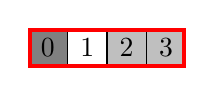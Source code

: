 \begin{tikzpicture}[every node/.style={minimum size=.5cm-\pgflinewidth, outer sep=0pt}]%
    \node[fill=gray] at (0.25,+0.25) { 0};
    \node[] at (0.75,+0.25) { 1};
    \node[fill=lightgray] at (1.25,+0.25) { 2};
    \node[fill=lightgray] at (1.75,+0.25) { 3};
    \draw[step=0.5cm,color=black] (0,0) grid (2,0.5);
    \draw[color=red,line width=0.5mm] (0.025,0.025) rectangle +(1.95,0.45);
\end{tikzpicture}%
